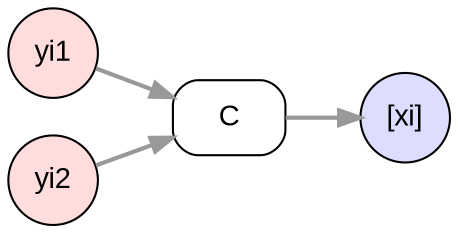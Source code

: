 digraph d {
	node [fontname = "Arial"];
	edge [fontname = "Arial", fontsize=11,color="#999999", penwidth=2, weight=1];

	rankdir=LR
	subgraph nest {
		node [shape=circle, style=filled, fillcolor="#FFDDDD", fixedsize=true, width=0.6]
		yi1
		yi2
		}		

	subgraph list {
		node [shape=circle, style=filled, fillcolor="#DDDDFF", fixedsize=true, width=0.6]
		xi[label="[xi]"]
		}
	subgraph process {
		node [shape=box, style=rounded]
		C
	}
yi1 -> C 
yi2 -> C 
C -> xi
}
